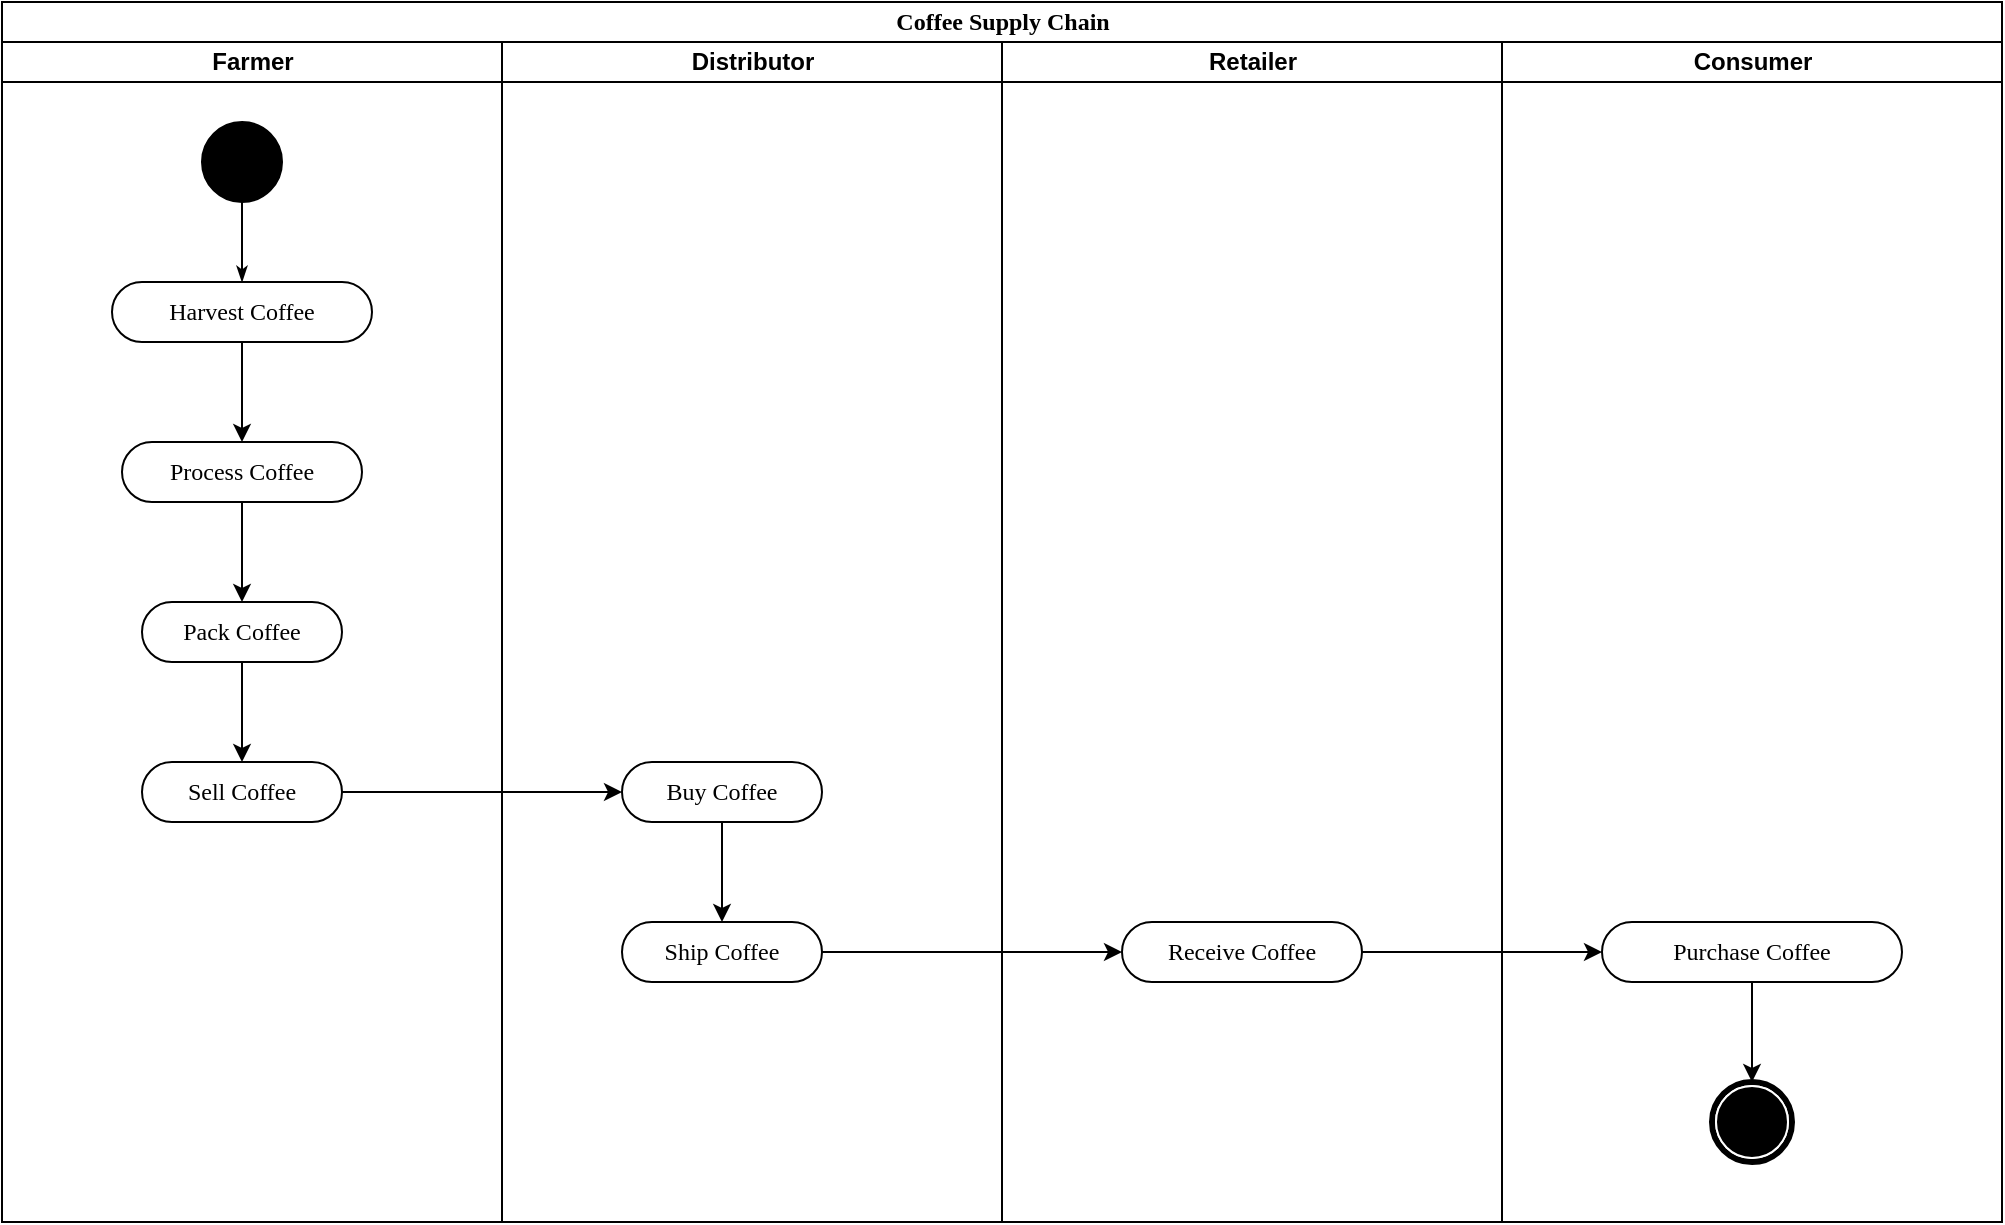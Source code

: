 <mxfile version="13.6.5" type="github">
  <diagram name="Page-1" id="0783ab3e-0a74-02c8-0abd-f7b4e66b4bec">
    <mxGraphModel dx="1426" dy="923" grid="1" gridSize="10" guides="1" tooltips="1" connect="1" arrows="1" fold="1" page="1" pageScale="1" pageWidth="850" pageHeight="1100" background="#ffffff" math="0" shadow="0">
      <root>
        <mxCell id="0" />
        <mxCell id="1" parent="0" />
        <mxCell id="1c1d494c118603dd-1" value="Coffee Supply Chain" style="swimlane;html=1;childLayout=stackLayout;startSize=20;rounded=0;shadow=0;comic=0;labelBackgroundColor=none;strokeWidth=1;fontFamily=Verdana;fontSize=12;align=center;" parent="1" vertex="1">
          <mxGeometry x="40" y="20" width="1000" height="610" as="geometry" />
        </mxCell>
        <mxCell id="1c1d494c118603dd-2" value="Farmer" style="swimlane;html=1;startSize=20;" parent="1c1d494c118603dd-1" vertex="1">
          <mxGeometry y="20" width="250" height="590" as="geometry" />
        </mxCell>
        <mxCell id="41UhijxS_53KKRWhKEqv-32" value="Sell Coffee" style="rounded=1;whiteSpace=wrap;html=1;shadow=0;comic=0;labelBackgroundColor=none;strokeWidth=1;fontFamily=Verdana;fontSize=12;align=center;arcSize=50;" vertex="1" parent="1c1d494c118603dd-2">
          <mxGeometry x="70" y="360" width="100" height="30" as="geometry" />
        </mxCell>
        <mxCell id="41UhijxS_53KKRWhKEqv-30" style="edgeStyle=orthogonalEdgeStyle;rounded=0;orthogonalLoop=1;jettySize=auto;html=1;exitX=0.5;exitY=1;exitDx=0;exitDy=0;entryX=0.5;entryY=0;entryDx=0;entryDy=0;" edge="1" parent="1c1d494c118603dd-2" source="60571a20871a0731-8" target="1c1d494c118603dd-6">
          <mxGeometry relative="1" as="geometry" />
        </mxCell>
        <mxCell id="1c1d494c118603dd-27" style="edgeStyle=orthogonalEdgeStyle;rounded=0;html=1;labelBackgroundColor=none;startArrow=none;startFill=0;startSize=5;endArrow=classicThin;endFill=1;endSize=5;jettySize=auto;orthogonalLoop=1;strokeWidth=1;fontFamily=Verdana;fontSize=12" parent="1c1d494c118603dd-2" source="60571a20871a0731-4" target="60571a20871a0731-8" edge="1">
          <mxGeometry relative="1" as="geometry" />
        </mxCell>
        <mxCell id="41UhijxS_53KKRWhKEqv-34" style="edgeStyle=orthogonalEdgeStyle;rounded=0;orthogonalLoop=1;jettySize=auto;html=1;exitX=0.5;exitY=1;exitDx=0;exitDy=0;entryX=0.5;entryY=0;entryDx=0;entryDy=0;" edge="1" parent="1c1d494c118603dd-2" source="1c1d494c118603dd-6" target="41UhijxS_53KKRWhKEqv-31">
          <mxGeometry relative="1" as="geometry" />
        </mxCell>
        <mxCell id="1c1d494c118603dd-6" value="Process Coffee" style="rounded=1;whiteSpace=wrap;html=1;shadow=0;comic=0;labelBackgroundColor=none;strokeWidth=1;fontFamily=Verdana;fontSize=12;align=center;arcSize=50;" parent="1c1d494c118603dd-2" vertex="1">
          <mxGeometry x="60" y="200" width="120" height="30" as="geometry" />
        </mxCell>
        <mxCell id="41UhijxS_53KKRWhKEqv-35" style="edgeStyle=orthogonalEdgeStyle;rounded=0;orthogonalLoop=1;jettySize=auto;html=1;exitX=0.5;exitY=1;exitDx=0;exitDy=0;entryX=0.5;entryY=0;entryDx=0;entryDy=0;" edge="1" parent="1c1d494c118603dd-2" source="41UhijxS_53KKRWhKEqv-31" target="41UhijxS_53KKRWhKEqv-32">
          <mxGeometry relative="1" as="geometry" />
        </mxCell>
        <mxCell id="41UhijxS_53KKRWhKEqv-31" value="Pack Coffee" style="rounded=1;whiteSpace=wrap;html=1;shadow=0;comic=0;labelBackgroundColor=none;strokeWidth=1;fontFamily=Verdana;fontSize=12;align=center;arcSize=50;" vertex="1" parent="1c1d494c118603dd-2">
          <mxGeometry x="70" y="280" width="100" height="30" as="geometry" />
        </mxCell>
        <mxCell id="60571a20871a0731-8" value="Harvest Coffee" style="rounded=1;whiteSpace=wrap;html=1;shadow=0;comic=0;labelBackgroundColor=none;strokeWidth=1;fontFamily=Verdana;fontSize=12;align=center;arcSize=50;" parent="1c1d494c118603dd-2" vertex="1">
          <mxGeometry x="55" y="120" width="130" height="30" as="geometry" />
        </mxCell>
        <mxCell id="60571a20871a0731-4" value="" style="ellipse;whiteSpace=wrap;html=1;rounded=0;shadow=0;comic=0;labelBackgroundColor=none;strokeWidth=1;fillColor=#000000;fontFamily=Verdana;fontSize=12;align=center;" parent="1c1d494c118603dd-2" vertex="1">
          <mxGeometry x="100" y="40" width="40" height="40" as="geometry" />
        </mxCell>
        <mxCell id="1c1d494c118603dd-3" value="Distributor" style="swimlane;html=1;startSize=20;" parent="1c1d494c118603dd-1" vertex="1">
          <mxGeometry x="250" y="20" width="250" height="590" as="geometry" />
        </mxCell>
        <mxCell id="41UhijxS_53KKRWhKEqv-37" value="Ship Coffee" style="rounded=1;whiteSpace=wrap;html=1;shadow=0;comic=0;labelBackgroundColor=none;strokeWidth=1;fontFamily=Verdana;fontSize=12;align=center;arcSize=50;" vertex="1" parent="1c1d494c118603dd-3">
          <mxGeometry x="60" y="440" width="100" height="30" as="geometry" />
        </mxCell>
        <mxCell id="41UhijxS_53KKRWhKEqv-38" style="edgeStyle=orthogonalEdgeStyle;rounded=0;orthogonalLoop=1;jettySize=auto;html=1;exitX=0.5;exitY=1;exitDx=0;exitDy=0;" edge="1" parent="1c1d494c118603dd-3" source="41UhijxS_53KKRWhKEqv-33" target="41UhijxS_53KKRWhKEqv-37">
          <mxGeometry relative="1" as="geometry" />
        </mxCell>
        <mxCell id="41UhijxS_53KKRWhKEqv-33" value="Buy Coffee" style="rounded=1;whiteSpace=wrap;html=1;shadow=0;comic=0;labelBackgroundColor=none;strokeWidth=1;fontFamily=Verdana;fontSize=12;align=center;arcSize=50;" vertex="1" parent="1c1d494c118603dd-3">
          <mxGeometry x="60" y="360" width="100" height="30" as="geometry" />
        </mxCell>
        <mxCell id="1c1d494c118603dd-4" value="Retailer" style="swimlane;html=1;startSize=20;" parent="1c1d494c118603dd-1" vertex="1">
          <mxGeometry x="500" y="20" width="250" height="590" as="geometry" />
        </mxCell>
        <mxCell id="41UhijxS_53KKRWhKEqv-39" value="Receive Coffee" style="rounded=1;whiteSpace=wrap;html=1;shadow=0;comic=0;labelBackgroundColor=none;strokeWidth=1;fontFamily=Verdana;fontSize=12;align=center;arcSize=50;" vertex="1" parent="1c1d494c118603dd-4">
          <mxGeometry x="60" y="440" width="120" height="30" as="geometry" />
        </mxCell>
        <mxCell id="41UhijxS_53KKRWhKEqv-1" value="Consumer" style="swimlane;html=1;startSize=20;" vertex="1" parent="1c1d494c118603dd-1">
          <mxGeometry x="750" y="20" width="250" height="590" as="geometry" />
        </mxCell>
        <mxCell id="41UhijxS_53KKRWhKEqv-43" style="edgeStyle=orthogonalEdgeStyle;rounded=0;orthogonalLoop=1;jettySize=auto;html=1;exitX=0.5;exitY=1;exitDx=0;exitDy=0;entryX=0.5;entryY=0;entryDx=0;entryDy=0;" edge="1" parent="41UhijxS_53KKRWhKEqv-1" source="41UhijxS_53KKRWhKEqv-41" target="60571a20871a0731-5">
          <mxGeometry relative="1" as="geometry" />
        </mxCell>
        <mxCell id="60571a20871a0731-5" value="" style="shape=mxgraph.bpmn.shape;html=1;verticalLabelPosition=bottom;labelBackgroundColor=#ffffff;verticalAlign=top;perimeter=ellipsePerimeter;outline=end;symbol=terminate;rounded=0;shadow=0;comic=0;strokeWidth=1;fontFamily=Verdana;fontSize=12;align=center;" parent="41UhijxS_53KKRWhKEqv-1" vertex="1">
          <mxGeometry x="105" y="520" width="40" height="40" as="geometry" />
        </mxCell>
        <mxCell id="41UhijxS_53KKRWhKEqv-41" value="Purchase Coffee" style="rounded=1;whiteSpace=wrap;html=1;shadow=0;comic=0;labelBackgroundColor=none;strokeWidth=1;fontFamily=Verdana;fontSize=12;align=center;arcSize=50;" vertex="1" parent="41UhijxS_53KKRWhKEqv-1">
          <mxGeometry x="50" y="440" width="150" height="30" as="geometry" />
        </mxCell>
        <mxCell id="41UhijxS_53KKRWhKEqv-36" style="edgeStyle=orthogonalEdgeStyle;rounded=0;orthogonalLoop=1;jettySize=auto;html=1;exitX=1;exitY=0.5;exitDx=0;exitDy=0;entryX=0;entryY=0.5;entryDx=0;entryDy=0;" edge="1" parent="1c1d494c118603dd-1" source="41UhijxS_53KKRWhKEqv-32" target="41UhijxS_53KKRWhKEqv-33">
          <mxGeometry relative="1" as="geometry" />
        </mxCell>
        <mxCell id="41UhijxS_53KKRWhKEqv-40" style="edgeStyle=orthogonalEdgeStyle;rounded=0;orthogonalLoop=1;jettySize=auto;html=1;exitX=1;exitY=0.5;exitDx=0;exitDy=0;entryX=0;entryY=0.5;entryDx=0;entryDy=0;" edge="1" parent="1c1d494c118603dd-1" source="41UhijxS_53KKRWhKEqv-37" target="41UhijxS_53KKRWhKEqv-39">
          <mxGeometry relative="1" as="geometry" />
        </mxCell>
        <mxCell id="41UhijxS_53KKRWhKEqv-42" style="edgeStyle=orthogonalEdgeStyle;rounded=0;orthogonalLoop=1;jettySize=auto;html=1;exitX=1;exitY=0.5;exitDx=0;exitDy=0;entryX=0;entryY=0.5;entryDx=0;entryDy=0;" edge="1" parent="1c1d494c118603dd-1" source="41UhijxS_53KKRWhKEqv-39" target="41UhijxS_53KKRWhKEqv-41">
          <mxGeometry relative="1" as="geometry" />
        </mxCell>
      </root>
    </mxGraphModel>
  </diagram>
</mxfile>
